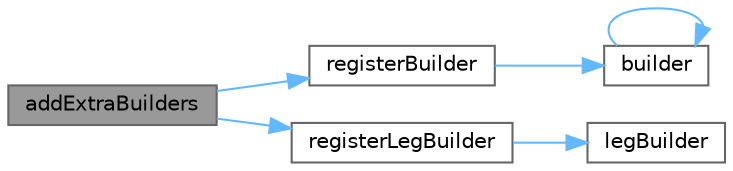digraph "addExtraBuilders"
{
 // INTERACTIVE_SVG=YES
 // LATEX_PDF_SIZE
  bgcolor="transparent";
  edge [fontname=Helvetica,fontsize=10,labelfontname=Helvetica,labelfontsize=10];
  node [fontname=Helvetica,fontsize=10,shape=box,height=0.2,width=0.4];
  rankdir="LR";
  Node1 [label="addExtraBuilders",height=0.2,width=0.4,color="gray40", fillcolor="grey60", style="filled", fontcolor="black",tooltip="Add a set of default engine and leg builders, overwrite existing builders with same key if specified."];
  Node1 -> Node2 [color="steelblue1",style="solid"];
  Node2 [label="registerBuilder",height=0.2,width=0.4,color="grey40", fillcolor="white", style="filled",URL="$classore_1_1data_1_1_engine_factory.html#afb291629fa71143a87af398a160833df",tooltip="Register a builder with the factory."];
  Node2 -> Node3 [color="steelblue1",style="solid"];
  Node3 [label="builder",height=0.2,width=0.4,color="grey40", fillcolor="white", style="filled",URL="$classore_1_1data_1_1_engine_factory.html#a42204bc14082d5bbe0e718b675ed5ad8",tooltip="Get a builder by trade type."];
  Node3 -> Node3 [color="steelblue1",style="solid"];
  Node1 -> Node4 [color="steelblue1",style="solid"];
  Node4 [label="registerLegBuilder",height=0.2,width=0.4,color="grey40", fillcolor="white", style="filled",URL="$classore_1_1data_1_1_engine_factory.html#afb2dd3b5cd2e56acfc5147d6e4fd656e",tooltip="Register a leg builder with the factory."];
  Node4 -> Node5 [color="steelblue1",style="solid"];
  Node5 [label="legBuilder",height=0.2,width=0.4,color="grey40", fillcolor="white", style="filled",URL="$classore_1_1data_1_1_engine_factory.html#a478ec016dd58ed15c12deae34efa1b60",tooltip="Get a leg builder by leg type."];
}
